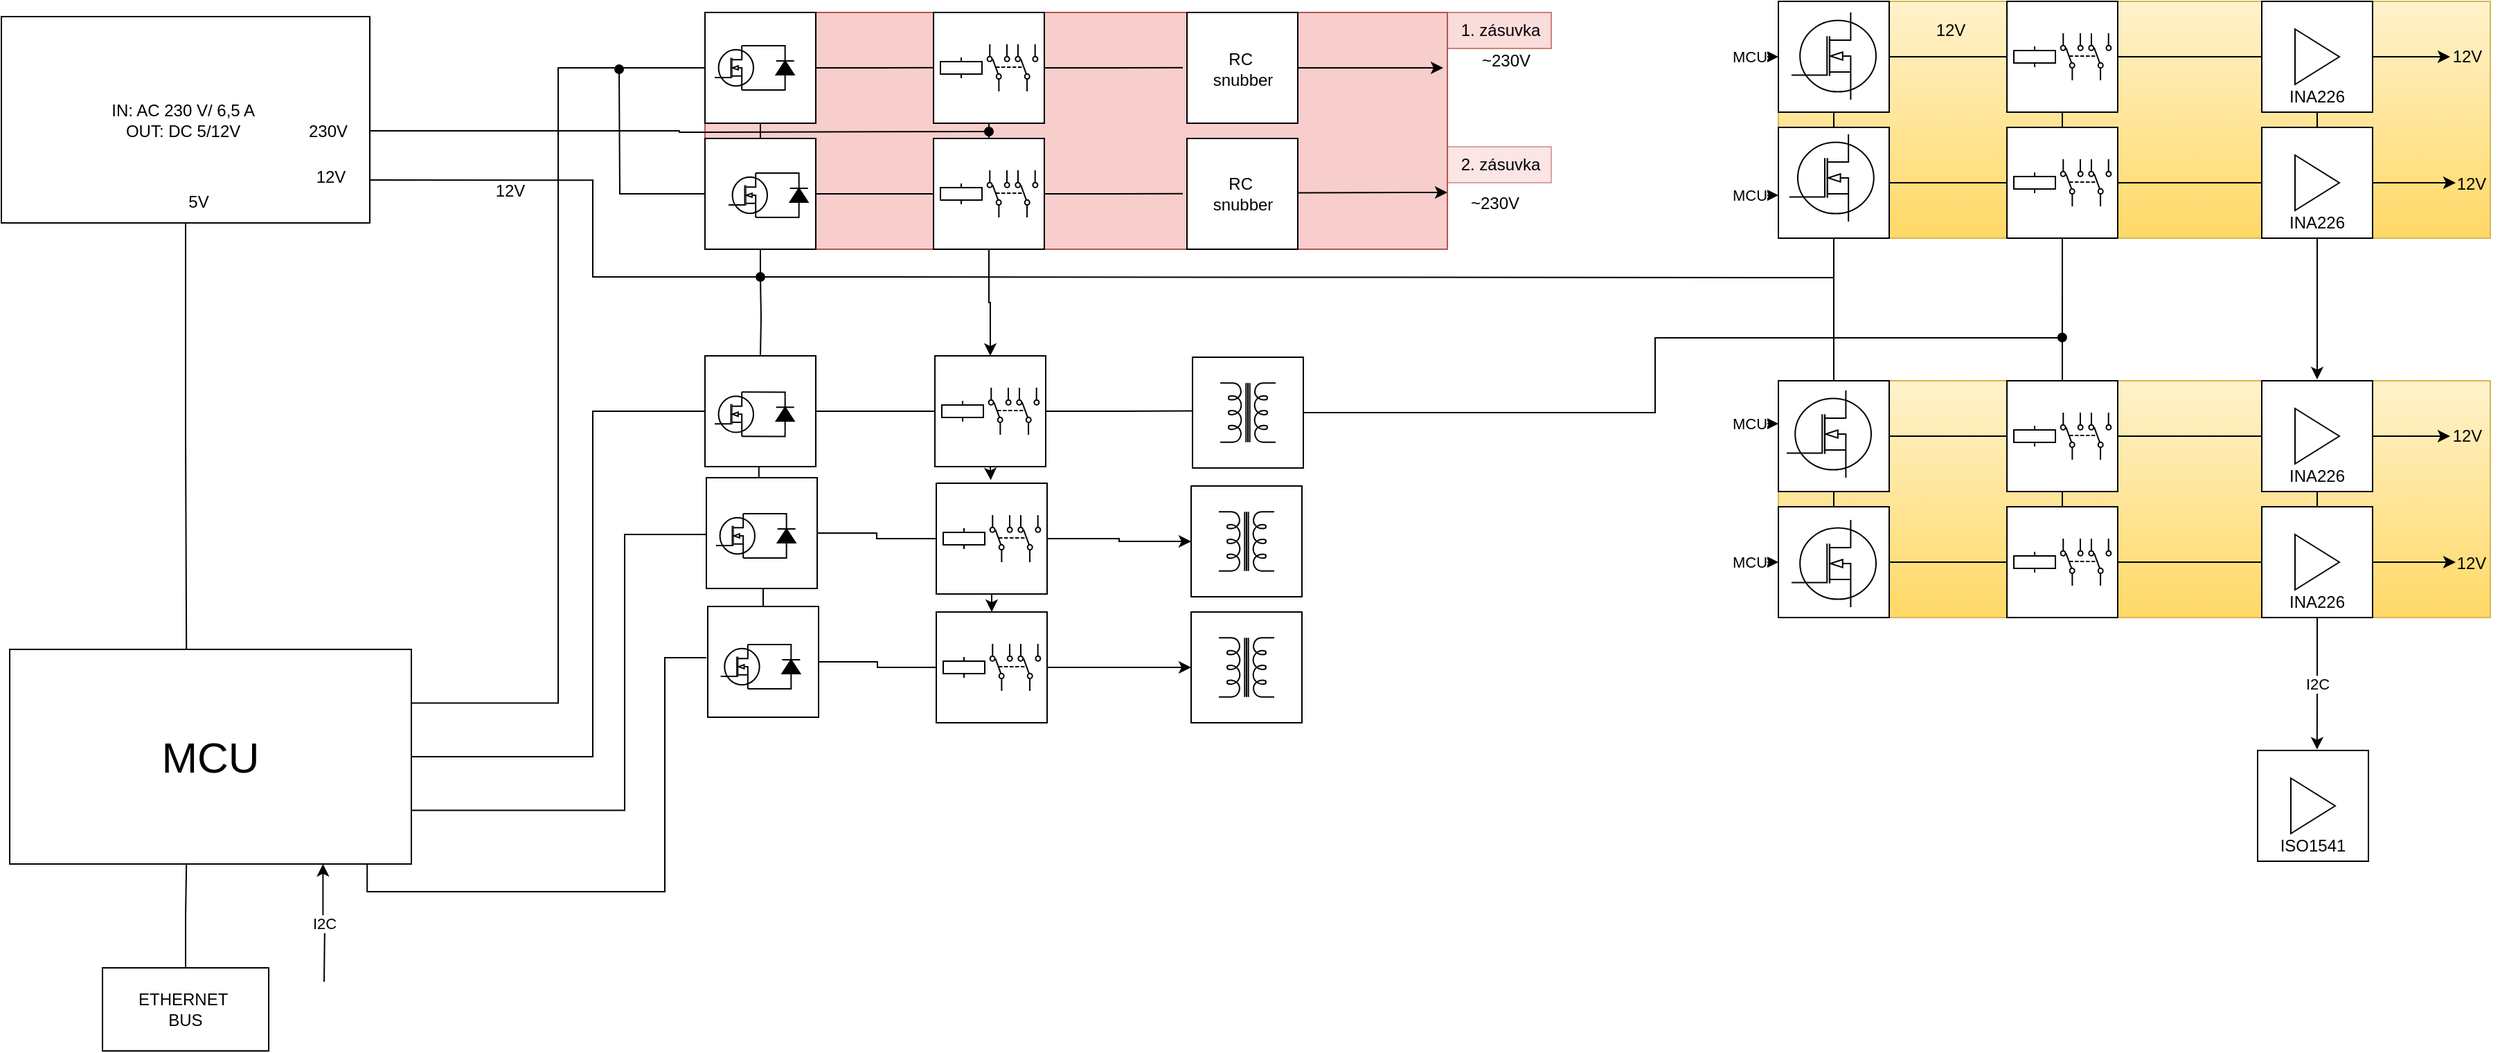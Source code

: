 <mxfile version="26.0.4">
  <diagram name="Page-1" id="7e0a89b8-554c-2b80-1dc8-d5c74ca68de4">
    <mxGraphModel dx="1956" dy="1040" grid="0" gridSize="5" guides="1" tooltips="1" connect="1" arrows="0" fold="1" page="1" pageScale="1" pageWidth="1169" pageHeight="827" background="none" math="0" shadow="0">
      <root>
        <mxCell id="0" />
        <mxCell id="1" parent="0" />
        <mxCell id="zCNBRzlEJY0I-tMyIhnu-88" value="~230V" style="text;html=1;align=center;verticalAlign=middle;resizable=0;points=[];autosize=1;strokeColor=none;fillColor=none;" parent="1" vertex="1">
          <mxGeometry x="609" y="130" width="55" height="30" as="geometry" />
        </mxCell>
        <mxCell id="zCNBRzlEJY0I-tMyIhnu-90" value="~230V" style="text;html=1;align=center;verticalAlign=middle;resizable=0;points=[];autosize=1;strokeColor=none;fillColor=none;" parent="1" vertex="1">
          <mxGeometry x="1109" y="40" width="55" height="30" as="geometry" />
        </mxCell>
        <mxCell id="zCNBRzlEJY0I-tMyIhnu-91" value="~230V" style="text;html=1;align=center;verticalAlign=middle;resizable=0;points=[];autosize=1;strokeColor=none;fillColor=none;" parent="1" vertex="1">
          <mxGeometry x="1101.5" y="143" width="55" height="30" as="geometry" />
        </mxCell>
        <mxCell id="b3g8-nZqgv8whA5xBUex-9" value="ETHERNET&amp;nbsp;&lt;br&gt;BUS" style="rounded=0;whiteSpace=wrap;html=1;" parent="1" vertex="1">
          <mxGeometry x="124" y="710" width="120" height="60" as="geometry" />
        </mxCell>
        <mxCell id="EAk1uLRLOfNb_ForU7wT-3" value="1. zásuvka" style="text;html=1;align=center;verticalAlign=middle;resizable=0;points=[];autosize=1;strokeColor=#b85450;fillColor=#f8cecc;opacity=70;" parent="1" vertex="1">
          <mxGeometry x="1095" y="20" width="75" height="26" as="geometry" />
        </mxCell>
        <mxCell id="EAk1uLRLOfNb_ForU7wT-15" value="2. zásuvka" style="text;html=1;align=center;verticalAlign=middle;resizable=0;points=[];autosize=1;strokeColor=#b85450;fillColor=#f8cecc;opacity=50;" parent="1" vertex="1">
          <mxGeometry x="1095" y="117" width="75" height="26" as="geometry" />
        </mxCell>
        <mxCell id="eYA7auOUDv6fICd8K555-133" style="edgeStyle=orthogonalEdgeStyle;rounded=0;orthogonalLoop=1;jettySize=auto;html=1;exitX=1;exitY=0.5;exitDx=0;exitDy=0;exitPerimeter=0;entryX=0;entryY=0.5;entryDx=0;entryDy=0;endArrow=none;endFill=0;" edge="1" parent="1" source="PkqFtLTbCZEIP-2vwFzs-351" target="eYA7auOUDv6fICd8K555-104">
          <mxGeometry relative="1" as="geometry">
            <Array as="points">
              <mxPoint x="478" y="558" />
              <mxPoint x="478" y="308" />
            </Array>
          </mxGeometry>
        </mxCell>
        <mxCell id="eYA7auOUDv6fICd8K555-134" style="edgeStyle=orthogonalEdgeStyle;rounded=0;orthogonalLoop=1;jettySize=auto;html=1;exitX=1;exitY=0.75;exitDx=0;exitDy=0;exitPerimeter=0;entryX=0;entryY=0.5;entryDx=0;entryDy=0;endArrow=none;endFill=0;" edge="1" parent="1" source="PkqFtLTbCZEIP-2vwFzs-351">
          <mxGeometry relative="1" as="geometry">
            <mxPoint x="560" y="397" as="targetPoint" />
            <Array as="points">
              <mxPoint x="501" y="596" />
              <mxPoint x="501" y="397" />
            </Array>
          </mxGeometry>
        </mxCell>
        <mxCell id="eYA7auOUDv6fICd8K555-135" style="edgeStyle=orthogonalEdgeStyle;rounded=0;orthogonalLoop=1;jettySize=auto;html=1;exitX=0.89;exitY=1;exitDx=0;exitDy=0;exitPerimeter=0;entryX=0;entryY=0.5;entryDx=0;entryDy=0;endArrow=none;endFill=0;" edge="1" parent="1" source="PkqFtLTbCZEIP-2vwFzs-351">
          <mxGeometry relative="1" as="geometry">
            <mxPoint x="560" y="486" as="targetPoint" />
            <Array as="points">
              <mxPoint x="315" y="655" />
              <mxPoint x="530" y="655" />
              <mxPoint x="530" y="486" />
            </Array>
          </mxGeometry>
        </mxCell>
        <mxCell id="eYA7auOUDv6fICd8K555-215" value="I2C" style="edgeStyle=orthogonalEdgeStyle;rounded=0;orthogonalLoop=1;jettySize=auto;html=1;exitX=0.78;exitY=1;exitDx=0;exitDy=0;exitPerimeter=0;endArrow=none;endFill=0;startArrow=classic;startFill=1;" edge="1" parent="1" source="PkqFtLTbCZEIP-2vwFzs-351">
          <mxGeometry relative="1" as="geometry">
            <mxPoint x="284" y="720" as="targetPoint" />
          </mxGeometry>
        </mxCell>
        <mxCell id="PkqFtLTbCZEIP-2vwFzs-351" value="&lt;font style=&quot;font-size: 31px;&quot;&gt;MCU&lt;/font&gt;" style="rounded=0;whiteSpace=wrap;html=1;points=[[0,0,0,0,0],[0,0.25,0,0,0],[0,0.5,0,0,0],[0,0.75,0,0,0],[0,1,0,0,0],[0.11,0,0,0,0],[0.11,1,0,0,0],[0.22,0,0,0,0],[0.22,1,0,0,0],[0.33,0,0,0,0],[0.33,1,0,0,0],[0.44,0,0,0,0],[0.44,1,0,0,0],[0.56,0,0,0,0],[0.56,1,0,0,0],[0.67,0,0,0,0],[0.67,1,0,0,0],[0.78,0,0,0,0],[0.78,1,0,0,0],[0.89,0,0,0,0],[0.89,1,0,0,0],[1,0,0,0,0],[1,0.25,0,0,0],[1,0.5,0,0,0],[1,0.75,0,0,0],[1,1,0,0,0]];" parent="1" vertex="1">
          <mxGeometry x="57" y="480" width="290" height="155" as="geometry" />
        </mxCell>
        <mxCell id="PkqFtLTbCZEIP-2vwFzs-352" style="edgeStyle=orthogonalEdgeStyle;rounded=0;orthogonalLoop=1;jettySize=auto;html=1;exitX=0.5;exitY=0;exitDx=0;exitDy=0;entryX=0.44;entryY=1;entryDx=0;entryDy=0;entryPerimeter=0;endArrow=none;endFill=0;" parent="1" source="b3g8-nZqgv8whA5xBUex-9" target="PkqFtLTbCZEIP-2vwFzs-351" edge="1">
          <mxGeometry relative="1" as="geometry" />
        </mxCell>
        <mxCell id="PkqFtLTbCZEIP-2vwFzs-516" style="edgeStyle=orthogonalEdgeStyle;rounded=0;orthogonalLoop=1;jettySize=auto;html=1;exitX=1;exitY=0.5;exitDx=0;exitDy=0;entryX=0;entryY=0.5;entryDx=0;entryDy=0;endArrow=none;endFill=0;" parent="1" edge="1">
          <mxGeometry relative="1" as="geometry" />
        </mxCell>
        <mxCell id="PkqFtLTbCZEIP-2vwFzs-540" value="12&lt;span style=&quot;background-color: initial;&quot;&gt;V&lt;/span&gt;" style="text;html=1;align=center;verticalAlign=middle;resizable=0;points=[];autosize=1;strokeColor=none;fillColor=none;" parent="1" vertex="1">
          <mxGeometry x="398" y="136" width="39" height="26" as="geometry" />
        </mxCell>
        <mxCell id="PkqFtLTbCZEIP-2vwFzs-712" value="" style="group;fillColor=#f8cecc;strokeColor=#b85450;" parent="1" vertex="1" connectable="0">
          <mxGeometry x="559" y="20" width="536" height="171" as="geometry" />
        </mxCell>
        <mxCell id="PkqFtLTbCZEIP-2vwFzs-90" style="edgeStyle=orthogonalEdgeStyle;rounded=0;orthogonalLoop=1;jettySize=auto;html=1;entryX=0.5;entryY=1;entryDx=0;entryDy=0;endArrow=none;endFill=0;" parent="PkqFtLTbCZEIP-2vwFzs-712" source="zCNBRzlEJY0I-tMyIhnu-67" target="zCNBRzlEJY0I-tMyIhnu-2" edge="1">
          <mxGeometry relative="1" as="geometry" />
        </mxCell>
        <mxCell id="PkqFtLTbCZEIP-2vwFzs-708" value="" style="group" parent="PkqFtLTbCZEIP-2vwFzs-712" vertex="1" connectable="0">
          <mxGeometry width="533" height="87" as="geometry" />
        </mxCell>
        <mxCell id="zCNBRzlEJY0I-tMyIhnu-10" value="" style="group" parent="PkqFtLTbCZEIP-2vwFzs-708" vertex="1" connectable="0">
          <mxGeometry x="165" width="80" height="80" as="geometry" />
        </mxCell>
        <mxCell id="zCNBRzlEJY0I-tMyIhnu-58" style="edgeStyle=orthogonalEdgeStyle;rounded=0;orthogonalLoop=1;jettySize=auto;html=1;exitX=1;exitY=0.5;exitDx=0;exitDy=0;endArrow=none;endFill=0;" parent="zCNBRzlEJY0I-tMyIhnu-10" source="zCNBRzlEJY0I-tMyIhnu-2" edge="1">
          <mxGeometry relative="1" as="geometry">
            <mxPoint x="180" y="39.857" as="targetPoint" />
          </mxGeometry>
        </mxCell>
        <mxCell id="zCNBRzlEJY0I-tMyIhnu-2" value="" style="whiteSpace=wrap;html=1;aspect=fixed;" parent="zCNBRzlEJY0I-tMyIhnu-10" vertex="1">
          <mxGeometry width="80" height="80" as="geometry" />
        </mxCell>
        <mxCell id="zCNBRzlEJY0I-tMyIhnu-7" value="" style="pointerEvents=1;verticalLabelPosition=bottom;shadow=0;dashed=0;align=center;html=1;verticalAlign=top;shape=mxgraph.electrical.electro-mechanical.dpdt3;elSwitchState=1;rotation=-90;" parent="zCNBRzlEJY0I-tMyIhnu-10" vertex="1">
          <mxGeometry x="40" y="21.83" width="34" height="36.34" as="geometry" />
        </mxCell>
        <mxCell id="zCNBRzlEJY0I-tMyIhnu-64" value="" style="pointerEvents=1;verticalLabelPosition=bottom;shadow=0;dashed=0;align=center;html=1;verticalAlign=top;shape=mxgraph.electrical.electro-mechanical.relay_coil;" parent="zCNBRzlEJY0I-tMyIhnu-10" vertex="1">
          <mxGeometry x="5" y="32.5" width="30" height="15" as="geometry" />
        </mxCell>
        <mxCell id="zCNBRzlEJY0I-tMyIhnu-31" value="" style="group" parent="PkqFtLTbCZEIP-2vwFzs-708" vertex="1" connectable="0">
          <mxGeometry width="115.67" height="87" as="geometry" />
        </mxCell>
        <mxCell id="zCNBRzlEJY0I-tMyIhnu-57" style="edgeStyle=orthogonalEdgeStyle;rounded=0;orthogonalLoop=1;jettySize=auto;html=1;exitX=1;exitY=0.5;exitDx=0;exitDy=0;endArrow=none;endFill=0;" parent="zCNBRzlEJY0I-tMyIhnu-31" source="zCNBRzlEJY0I-tMyIhnu-29" edge="1">
          <mxGeometry relative="1" as="geometry">
            <mxPoint x="165" y="39.857" as="targetPoint" />
          </mxGeometry>
        </mxCell>
        <mxCell id="zCNBRzlEJY0I-tMyIhnu-29" value="" style="whiteSpace=wrap;html=1;aspect=fixed;container=1;" parent="zCNBRzlEJY0I-tMyIhnu-31" vertex="1">
          <mxGeometry width="80" height="80" as="geometry" />
        </mxCell>
        <mxCell id="eYA7auOUDv6fICd8K555-98" value="" style="group" vertex="1" connectable="0" parent="zCNBRzlEJY0I-tMyIhnu-31">
          <mxGeometry x="7" y="24" width="57.34" height="32" as="geometry" />
        </mxCell>
        <mxCell id="eYA7auOUDv6fICd8K555-84" value="" style="verticalLabelPosition=bottom;shadow=0;dashed=0;align=center;html=1;verticalAlign=top;shape=mxgraph.electrical.mosfets1.n-channel_mosfet_1;" vertex="1" parent="eYA7auOUDv6fICd8K555-98">
          <mxGeometry width="28" height="32" as="geometry" />
        </mxCell>
        <mxCell id="eYA7auOUDv6fICd8K555-90" value="" style="pointerEvents=1;fillColor=strokeColor;verticalLabelPosition=bottom;shadow=0;dashed=0;align=center;html=1;verticalAlign=top;shape=mxgraph.electrical.diodes.diode;rotation=-90;" vertex="1" parent="eYA7auOUDv6fICd8K555-98">
          <mxGeometry x="38.34" y="9.5" width="25" height="13" as="geometry" />
        </mxCell>
        <mxCell id="eYA7auOUDv6fICd8K555-91" style="edgeStyle=orthogonalEdgeStyle;rounded=0;orthogonalLoop=1;jettySize=auto;html=1;exitX=0.7;exitY=0;exitDx=0;exitDy=0;exitPerimeter=0;entryX=1;entryY=0.5;entryDx=0;entryDy=0;entryPerimeter=0;endArrow=none;endFill=0;" edge="1" parent="eYA7auOUDv6fICd8K555-98" source="eYA7auOUDv6fICd8K555-84" target="eYA7auOUDv6fICd8K555-90">
          <mxGeometry relative="1" as="geometry" />
        </mxCell>
        <mxCell id="eYA7auOUDv6fICd8K555-92" style="edgeStyle=orthogonalEdgeStyle;rounded=0;orthogonalLoop=1;jettySize=auto;html=1;exitX=0.7;exitY=1;exitDx=0;exitDy=0;exitPerimeter=0;entryX=0;entryY=0.5;entryDx=0;entryDy=0;entryPerimeter=0;endArrow=none;endFill=0;" edge="1" parent="eYA7auOUDv6fICd8K555-98" source="eYA7auOUDv6fICd8K555-84" target="eYA7auOUDv6fICd8K555-90">
          <mxGeometry relative="1" as="geometry" />
        </mxCell>
        <mxCell id="EAk1uLRLOfNb_ForU7wT-10" value="" style="rounded=0;orthogonalLoop=1;jettySize=auto;html=1;" parent="PkqFtLTbCZEIP-2vwFzs-708" source="EAk1uLRLOfNb_ForU7wT-4" edge="1">
          <mxGeometry relative="1" as="geometry">
            <mxPoint x="533" y="40" as="targetPoint" />
          </mxGeometry>
        </mxCell>
        <mxCell id="EAk1uLRLOfNb_ForU7wT-4" value="" style="whiteSpace=wrap;html=1;aspect=fixed;" parent="PkqFtLTbCZEIP-2vwFzs-708" vertex="1">
          <mxGeometry x="348" width="80" height="80" as="geometry" />
        </mxCell>
        <mxCell id="EAk1uLRLOfNb_ForU7wT-5" value="RC&amp;nbsp;&lt;br&gt;snubber" style="text;html=1;align=center;verticalAlign=middle;resizable=0;points=[];autosize=1;strokeColor=none;fillColor=none;" parent="PkqFtLTbCZEIP-2vwFzs-708" vertex="1">
          <mxGeometry x="357.5" y="20" width="61" height="41" as="geometry" />
        </mxCell>
        <mxCell id="PkqFtLTbCZEIP-2vwFzs-711" value="" style="group" parent="PkqFtLTbCZEIP-2vwFzs-712" vertex="1" connectable="0">
          <mxGeometry y="91" width="536" height="80" as="geometry" />
        </mxCell>
        <mxCell id="zCNBRzlEJY0I-tMyIhnu-56" style="edgeStyle=orthogonalEdgeStyle;rounded=0;orthogonalLoop=1;jettySize=auto;html=1;exitX=1;exitY=0.5;exitDx=0;exitDy=0;endArrow=none;endFill=0;" parent="PkqFtLTbCZEIP-2vwFzs-711" source="zCNBRzlEJY0I-tMyIhnu-33" edge="1">
          <mxGeometry relative="1" as="geometry">
            <mxPoint x="165" y="40" as="targetPoint" />
          </mxGeometry>
        </mxCell>
        <mxCell id="EAk1uLRLOfNb_ForU7wT-12" value="" style="whiteSpace=wrap;html=1;aspect=fixed;container=0;" parent="PkqFtLTbCZEIP-2vwFzs-711" vertex="1">
          <mxGeometry x="348" width="80" height="80" as="geometry" />
        </mxCell>
        <mxCell id="EAk1uLRLOfNb_ForU7wT-13" value="RC&amp;nbsp;&lt;br&gt;snubber" style="text;html=1;align=center;verticalAlign=middle;resizable=0;points=[];autosize=1;strokeColor=none;fillColor=none;container=0;" parent="PkqFtLTbCZEIP-2vwFzs-711" vertex="1">
          <mxGeometry x="357.5" y="19.5" width="61" height="41" as="geometry" />
        </mxCell>
        <mxCell id="EAk1uLRLOfNb_ForU7wT-14" value="" style="edgeStyle=orthogonalEdgeStyle;rounded=0;orthogonalLoop=1;jettySize=auto;html=1;exitX=1.007;exitY=0.49;exitDx=0;exitDy=0;exitPerimeter=0;" parent="PkqFtLTbCZEIP-2vwFzs-711" source="EAk1uLRLOfNb_ForU7wT-12" edge="1">
          <mxGeometry relative="1" as="geometry">
            <mxPoint x="432" y="39" as="sourcePoint" />
            <mxPoint x="536" y="39.0" as="targetPoint" />
            <Array as="points">
              <mxPoint x="432" y="39" />
            </Array>
          </mxGeometry>
        </mxCell>
        <mxCell id="eYA7auOUDv6fICd8K555-87" style="edgeStyle=orthogonalEdgeStyle;rounded=0;orthogonalLoop=1;jettySize=auto;html=1;exitX=0;exitY=0.5;exitDx=0;exitDy=0;endArrow=oval;endFill=1;" edge="1" parent="PkqFtLTbCZEIP-2vwFzs-711" source="zCNBRzlEJY0I-tMyIhnu-33">
          <mxGeometry relative="1" as="geometry">
            <mxPoint x="-62" y="-50" as="targetPoint" />
          </mxGeometry>
        </mxCell>
        <mxCell id="zCNBRzlEJY0I-tMyIhnu-33" value="" style="whiteSpace=wrap;html=1;aspect=fixed;container=0;" parent="PkqFtLTbCZEIP-2vwFzs-711" vertex="1">
          <mxGeometry width="80" height="80" as="geometry" />
        </mxCell>
        <mxCell id="zCNBRzlEJY0I-tMyIhnu-66" style="edgeStyle=orthogonalEdgeStyle;rounded=0;orthogonalLoop=1;jettySize=auto;html=1;exitX=1;exitY=0.5;exitDx=0;exitDy=0;endArrow=none;endFill=0;" parent="PkqFtLTbCZEIP-2vwFzs-711" source="zCNBRzlEJY0I-tMyIhnu-67" edge="1">
          <mxGeometry relative="1" as="geometry">
            <mxPoint x="345" y="39.857" as="targetPoint" />
          </mxGeometry>
        </mxCell>
        <mxCell id="zCNBRzlEJY0I-tMyIhnu-67" value="" style="whiteSpace=wrap;html=1;aspect=fixed;container=0;" parent="PkqFtLTbCZEIP-2vwFzs-711" vertex="1">
          <mxGeometry x="165" width="80" height="80" as="geometry" />
        </mxCell>
        <mxCell id="zCNBRzlEJY0I-tMyIhnu-68" value="" style="pointerEvents=1;verticalLabelPosition=bottom;shadow=0;dashed=0;align=center;html=1;verticalAlign=top;shape=mxgraph.electrical.electro-mechanical.dpdt3;elSwitchState=1;rotation=-90;container=0;" parent="PkqFtLTbCZEIP-2vwFzs-711" vertex="1">
          <mxGeometry x="205" y="21.83" width="34" height="36.34" as="geometry" />
        </mxCell>
        <mxCell id="zCNBRzlEJY0I-tMyIhnu-69" value="" style="pointerEvents=1;verticalLabelPosition=bottom;shadow=0;dashed=0;align=center;html=1;verticalAlign=top;shape=mxgraph.electrical.electro-mechanical.relay_coil;container=0;" parent="PkqFtLTbCZEIP-2vwFzs-711" vertex="1">
          <mxGeometry x="170" y="32.5" width="30" height="15" as="geometry" />
        </mxCell>
        <mxCell id="mD_urczAhtKW738J0m4f-2" style="edgeStyle=orthogonalEdgeStyle;rounded=0;orthogonalLoop=1;jettySize=auto;html=1;exitX=0.5;exitY=1;exitDx=0;exitDy=0;entryX=0.5;entryY=0;entryDx=0;entryDy=0;endArrow=none;endFill=0;" parent="PkqFtLTbCZEIP-2vwFzs-712" source="zCNBRzlEJY0I-tMyIhnu-29" target="zCNBRzlEJY0I-tMyIhnu-33" edge="1">
          <mxGeometry relative="1" as="geometry" />
        </mxCell>
        <mxCell id="mD_urczAhtKW738J0m4f-11" style="edgeStyle=orthogonalEdgeStyle;rounded=0;orthogonalLoop=1;jettySize=auto;html=1;exitX=1;exitY=0.25;exitDx=0;exitDy=0;startSize=6;entryX=0;entryY=0.5;entryDx=0;entryDy=0;endArrow=none;endFill=0;exitPerimeter=0;" parent="1" source="PkqFtLTbCZEIP-2vwFzs-351" edge="1" target="zCNBRzlEJY0I-tMyIhnu-29">
          <mxGeometry relative="1" as="geometry">
            <mxPoint x="524" y="60" as="targetPoint" />
          </mxGeometry>
        </mxCell>
        <mxCell id="mD_urczAhtKW738J0m4f-50" style="edgeStyle=orthogonalEdgeStyle;rounded=0;orthogonalLoop=1;jettySize=auto;html=1;exitX=1;exitY=0.75;exitDx=0;exitDy=0;endArrow=none;endFill=0;entryX=0.5;entryY=1;entryDx=0;entryDy=0;" parent="1" edge="1" target="zCNBRzlEJY0I-tMyIhnu-33">
          <mxGeometry relative="1" as="geometry">
            <mxPoint x="479" y="240" as="targetPoint" />
            <mxPoint x="317" y="141.05" as="sourcePoint" />
            <Array as="points">
              <mxPoint x="478" y="141" />
              <mxPoint x="478" y="211" />
              <mxPoint x="599" y="211" />
            </Array>
          </mxGeometry>
        </mxCell>
        <mxCell id="mD_urczAhtKW738J0m4f-4" value="IN: AC 230 V/ 6,5 A&amp;nbsp;&lt;br&gt;OUT: DC 5/12V&amp;nbsp;" style="rounded=0;whiteSpace=wrap;html=1;" parent="1" vertex="1">
          <mxGeometry x="51" y="23" width="266" height="149" as="geometry" />
        </mxCell>
        <mxCell id="mD_urczAhtKW738J0m4f-6" value="12V" style="text;html=1;align=center;verticalAlign=middle;whiteSpace=wrap;rounded=0;" parent="1" vertex="1">
          <mxGeometry x="259" y="124" width="60" height="30" as="geometry" />
        </mxCell>
        <mxCell id="eYA7auOUDv6fICd8K555-80" style="edgeStyle=orthogonalEdgeStyle;rounded=0;orthogonalLoop=1;jettySize=auto;html=1;exitX=1;exitY=0.5;exitDx=0;exitDy=0;endArrow=oval;endFill=1;" edge="1" parent="1" source="mD_urczAhtKW738J0m4f-12">
          <mxGeometry relative="1" as="geometry">
            <mxPoint x="764" y="106" as="targetPoint" />
          </mxGeometry>
        </mxCell>
        <mxCell id="mD_urczAhtKW738J0m4f-12" value="230V" style="text;html=1;align=center;verticalAlign=middle;whiteSpace=wrap;rounded=0;" parent="1" vertex="1">
          <mxGeometry x="257" y="90.5" width="60" height="30" as="geometry" />
        </mxCell>
        <mxCell id="b3g8-nZqgv8whA5xBUex-12" value="5V" style="text;html=1;align=center;verticalAlign=middle;resizable=0;points=[];autosize=1;strokeColor=none;fillColor=none;" parent="1" vertex="1">
          <mxGeometry x="175" y="142" width="35" height="30" as="geometry" />
        </mxCell>
        <mxCell id="mD_urczAhtKW738J0m4f-15" style="edgeStyle=orthogonalEdgeStyle;rounded=0;orthogonalLoop=1;jettySize=auto;html=1;exitX=0.5;exitY=1;exitDx=0;exitDy=0;entryX=0.44;entryY=0;entryDx=0;entryDy=0;entryPerimeter=0;endArrow=none;endFill=0;" parent="1" source="mD_urczAhtKW738J0m4f-4" target="PkqFtLTbCZEIP-2vwFzs-351" edge="1">
          <mxGeometry relative="1" as="geometry" />
        </mxCell>
        <mxCell id="mD_urczAhtKW738J0m4f-57" value="" style="group" parent="1" vertex="1" connectable="0">
          <mxGeometry x="1334" y="12" width="520" height="171" as="geometry" />
        </mxCell>
        <mxCell id="mD_urczAhtKW738J0m4f-56" value="" style="group;fillColor=#fff2cc;gradientColor=#ffd966;strokeColor=#d6b656;container=0;" parent="mD_urczAhtKW738J0m4f-57" vertex="1" connectable="0">
          <mxGeometry width="514" height="171" as="geometry" />
        </mxCell>
        <mxCell id="PkqFtLTbCZEIP-2vwFzs-462" value="" style="group" parent="mD_urczAhtKW738J0m4f-57" vertex="1" connectable="0">
          <mxGeometry width="100" height="80" as="geometry" />
        </mxCell>
        <mxCell id="eYA7auOUDv6fICd8K555-209" value="MCU" style="edgeStyle=orthogonalEdgeStyle;rounded=0;orthogonalLoop=1;jettySize=auto;html=1;exitX=0;exitY=0.5;exitDx=0;exitDy=0;endArrow=none;endFill=0;startArrow=classic;startFill=1;" edge="1" parent="PkqFtLTbCZEIP-2vwFzs-462" source="PkqFtLTbCZEIP-2vwFzs-463">
          <mxGeometry relative="1" as="geometry">
            <mxPoint x="-23.091" y="40.273" as="targetPoint" />
            <Array as="points">
              <mxPoint x="-33" y="40" />
            </Array>
          </mxGeometry>
        </mxCell>
        <mxCell id="PkqFtLTbCZEIP-2vwFzs-463" value="" style="whiteSpace=wrap;html=1;aspect=fixed;" parent="PkqFtLTbCZEIP-2vwFzs-462" vertex="1">
          <mxGeometry width="80" height="80" as="geometry" />
        </mxCell>
        <mxCell id="eYA7auOUDv6fICd8K555-203" value="" style="verticalLabelPosition=bottom;shadow=0;dashed=0;align=center;html=1;verticalAlign=top;shape=mxgraph.electrical.mosfets1.n-channel_mosfet_1;" vertex="1" parent="PkqFtLTbCZEIP-2vwFzs-462">
          <mxGeometry x="9.5" y="8" width="61" height="63" as="geometry" />
        </mxCell>
        <mxCell id="PkqFtLTbCZEIP-2vwFzs-466" value="" style="group" parent="mD_urczAhtKW738J0m4f-57" vertex="1" connectable="0">
          <mxGeometry x="165" y="91" width="80" height="80" as="geometry" />
        </mxCell>
        <mxCell id="mD_urczAhtKW738J0m4f-91" style="edgeStyle=orthogonalEdgeStyle;rounded=0;orthogonalLoop=1;jettySize=auto;html=1;exitX=0.5;exitY=1;exitDx=0;exitDy=0;endArrow=oval;endFill=1;" parent="PkqFtLTbCZEIP-2vwFzs-466" source="PkqFtLTbCZEIP-2vwFzs-467" edge="1">
          <mxGeometry relative="1" as="geometry">
            <mxPoint x="39.935" y="151.779" as="targetPoint" />
          </mxGeometry>
        </mxCell>
        <mxCell id="PkqFtLTbCZEIP-2vwFzs-467" value="" style="whiteSpace=wrap;html=1;aspect=fixed;" parent="PkqFtLTbCZEIP-2vwFzs-466" vertex="1">
          <mxGeometry width="80" height="80" as="geometry" />
        </mxCell>
        <mxCell id="PkqFtLTbCZEIP-2vwFzs-468" value="" style="pointerEvents=1;verticalLabelPosition=bottom;shadow=0;dashed=0;align=center;html=1;verticalAlign=top;shape=mxgraph.electrical.electro-mechanical.dpdt3;elSwitchState=1;rotation=-90;" parent="PkqFtLTbCZEIP-2vwFzs-466" vertex="1">
          <mxGeometry x="40" y="21.83" width="34" height="36.34" as="geometry" />
        </mxCell>
        <mxCell id="PkqFtLTbCZEIP-2vwFzs-469" value="" style="pointerEvents=1;verticalLabelPosition=bottom;shadow=0;dashed=0;align=center;html=1;verticalAlign=top;shape=mxgraph.electrical.electro-mechanical.relay_coil;" parent="PkqFtLTbCZEIP-2vwFzs-466" vertex="1">
          <mxGeometry x="5" y="32.5" width="30" height="15" as="geometry" />
        </mxCell>
        <mxCell id="PkqFtLTbCZEIP-2vwFzs-470" value="" style="group" parent="mD_urczAhtKW738J0m4f-57" vertex="1" connectable="0">
          <mxGeometry y="91" width="100" height="80" as="geometry" />
        </mxCell>
        <mxCell id="PkqFtLTbCZEIP-2vwFzs-471" value="" style="whiteSpace=wrap;html=1;aspect=fixed;" parent="PkqFtLTbCZEIP-2vwFzs-470" vertex="1">
          <mxGeometry width="80" height="80" as="geometry" />
        </mxCell>
        <mxCell id="eYA7auOUDv6fICd8K555-204" value="" style="verticalLabelPosition=bottom;shadow=0;dashed=0;align=center;html=1;verticalAlign=top;shape=mxgraph.electrical.mosfets1.n-channel_mosfet_1;" vertex="1" parent="PkqFtLTbCZEIP-2vwFzs-470">
          <mxGeometry x="7.88" y="5" width="61" height="63" as="geometry" />
        </mxCell>
        <mxCell id="PkqFtLTbCZEIP-2vwFzs-473" style="edgeStyle=orthogonalEdgeStyle;rounded=0;orthogonalLoop=1;jettySize=auto;html=1;exitX=1;exitY=0.5;exitDx=0;exitDy=0;endArrow=none;endFill=0;entryX=0;entryY=0.5;entryDx=0;entryDy=0;" parent="mD_urczAhtKW738J0m4f-57" source="PkqFtLTbCZEIP-2vwFzs-467" target="PkqFtLTbCZEIP-2vwFzs-499" edge="1">
          <mxGeometry relative="1" as="geometry">
            <mxPoint x="311" y="174.857" as="targetPoint" />
          </mxGeometry>
        </mxCell>
        <mxCell id="PkqFtLTbCZEIP-2vwFzs-475" style="edgeStyle=orthogonalEdgeStyle;rounded=0;orthogonalLoop=1;jettySize=auto;html=1;exitX=0.5;exitY=1;exitDx=0;exitDy=0;entryX=0.5;entryY=0;entryDx=0;entryDy=0;endArrow=none;endFill=0;" parent="mD_urczAhtKW738J0m4f-57" source="PkqFtLTbCZEIP-2vwFzs-510" target="PkqFtLTbCZEIP-2vwFzs-467" edge="1">
          <mxGeometry relative="1" as="geometry" />
        </mxCell>
        <mxCell id="PkqFtLTbCZEIP-2vwFzs-487" style="edgeStyle=orthogonalEdgeStyle;rounded=0;orthogonalLoop=1;jettySize=auto;html=1;exitX=0.5;exitY=1;exitDx=0;exitDy=0;entryX=0.5;entryY=0;entryDx=0;entryDy=0;endArrow=none;endFill=0;" parent="mD_urczAhtKW738J0m4f-57" source="PkqFtLTbCZEIP-2vwFzs-463" target="PkqFtLTbCZEIP-2vwFzs-471" edge="1">
          <mxGeometry relative="1" as="geometry">
            <mxPoint x="42" y="140.412" as="targetPoint" />
          </mxGeometry>
        </mxCell>
        <mxCell id="PkqFtLTbCZEIP-2vwFzs-490" style="edgeStyle=orthogonalEdgeStyle;rounded=0;orthogonalLoop=1;jettySize=auto;html=1;exitX=1;exitY=0.5;exitDx=0;exitDy=0;entryX=0;entryY=0.5;entryDx=0;entryDy=0;endArrow=none;endFill=0;" parent="mD_urczAhtKW738J0m4f-57" source="PkqFtLTbCZEIP-2vwFzs-463" target="PkqFtLTbCZEIP-2vwFzs-510" edge="1">
          <mxGeometry relative="1" as="geometry">
            <mxPoint x="128.412" y="87.882" as="targetPoint" />
          </mxGeometry>
        </mxCell>
        <mxCell id="PkqFtLTbCZEIP-2vwFzs-491" value="12V" style="text;html=1;align=center;verticalAlign=middle;resizable=0;points=[];autosize=1;strokeColor=none;fillColor=none;" parent="mD_urczAhtKW738J0m4f-57" vertex="1">
          <mxGeometry x="477" y="25" width="40" height="30" as="geometry" />
        </mxCell>
        <mxCell id="PkqFtLTbCZEIP-2vwFzs-492" value="12V" style="text;html=1;align=center;verticalAlign=middle;resizable=0;points=[];autosize=1;strokeColor=none;fillColor=none;" parent="mD_urczAhtKW738J0m4f-57" vertex="1">
          <mxGeometry x="480" y="117" width="40" height="30" as="geometry" />
        </mxCell>
        <mxCell id="PkqFtLTbCZEIP-2vwFzs-493" style="edgeStyle=orthogonalEdgeStyle;rounded=0;orthogonalLoop=1;jettySize=auto;html=1;entryX=0.5;entryY=0;entryDx=0;entryDy=0;endArrow=none;endFill=0;" parent="mD_urczAhtKW738J0m4f-57" source="PkqFtLTbCZEIP-2vwFzs-495" target="PkqFtLTbCZEIP-2vwFzs-499" edge="1">
          <mxGeometry relative="1" as="geometry" />
        </mxCell>
        <mxCell id="PkqFtLTbCZEIP-2vwFzs-494" value="" style="edgeStyle=orthogonalEdgeStyle;rounded=0;orthogonalLoop=1;jettySize=auto;html=1;exitX=1;exitY=0.5;exitDx=0;exitDy=0;" parent="mD_urczAhtKW738J0m4f-57" source="PkqFtLTbCZEIP-2vwFzs-495" edge="1">
          <mxGeometry relative="1" as="geometry">
            <Array as="points" />
            <mxPoint x="485" y="40" as="targetPoint" />
          </mxGeometry>
        </mxCell>
        <mxCell id="PkqFtLTbCZEIP-2vwFzs-495" value="&lt;br&gt;&lt;br&gt;&lt;br&gt;&lt;br&gt;INA226" style="whiteSpace=wrap;html=1;aspect=fixed;" parent="mD_urczAhtKW738J0m4f-57" vertex="1">
          <mxGeometry x="349" width="80" height="80" as="geometry" />
        </mxCell>
        <mxCell id="PkqFtLTbCZEIP-2vwFzs-496" value="" style="triangle;whiteSpace=wrap;html=1;" parent="mD_urczAhtKW738J0m4f-57" vertex="1">
          <mxGeometry x="373" y="20" width="32" height="40" as="geometry" />
        </mxCell>
        <mxCell id="PkqFtLTbCZEIP-2vwFzs-497" value="" style="edgeStyle=orthogonalEdgeStyle;rounded=0;orthogonalLoop=1;jettySize=auto;html=1;" parent="mD_urczAhtKW738J0m4f-57" source="PkqFtLTbCZEIP-2vwFzs-499" edge="1">
          <mxGeometry relative="1" as="geometry">
            <mxPoint x="489" y="131" as="targetPoint" />
            <Array as="points" />
          </mxGeometry>
        </mxCell>
        <mxCell id="eYA7auOUDv6fICd8K555-213" style="edgeStyle=orthogonalEdgeStyle;rounded=0;orthogonalLoop=1;jettySize=auto;html=1;exitX=0.5;exitY=1;exitDx=0;exitDy=0;" edge="1" parent="mD_urczAhtKW738J0m4f-57" source="PkqFtLTbCZEIP-2vwFzs-499">
          <mxGeometry relative="1" as="geometry">
            <mxPoint x="389" y="273" as="targetPoint" />
          </mxGeometry>
        </mxCell>
        <mxCell id="PkqFtLTbCZEIP-2vwFzs-499" value="&lt;br&gt;&lt;br&gt;&lt;br&gt;&lt;br&gt;INA226" style="whiteSpace=wrap;html=1;aspect=fixed;" parent="mD_urczAhtKW738J0m4f-57" vertex="1">
          <mxGeometry x="349" y="91" width="80" height="80" as="geometry" />
        </mxCell>
        <mxCell id="PkqFtLTbCZEIP-2vwFzs-500" value="" style="triangle;whiteSpace=wrap;html=1;" parent="mD_urczAhtKW738J0m4f-57" vertex="1">
          <mxGeometry x="373" y="111" width="32" height="40" as="geometry" />
        </mxCell>
        <mxCell id="PkqFtLTbCZEIP-2vwFzs-509" value="" style="group" parent="mD_urczAhtKW738J0m4f-57" vertex="1" connectable="0">
          <mxGeometry x="165" width="80" height="80" as="geometry" />
        </mxCell>
        <mxCell id="PkqFtLTbCZEIP-2vwFzs-510" value="" style="whiteSpace=wrap;html=1;aspect=fixed;" parent="PkqFtLTbCZEIP-2vwFzs-509" vertex="1">
          <mxGeometry width="80" height="80" as="geometry" />
        </mxCell>
        <mxCell id="PkqFtLTbCZEIP-2vwFzs-511" value="" style="pointerEvents=1;verticalLabelPosition=bottom;shadow=0;dashed=0;align=center;html=1;verticalAlign=top;shape=mxgraph.electrical.electro-mechanical.dpdt3;elSwitchState=1;rotation=-90;" parent="PkqFtLTbCZEIP-2vwFzs-509" vertex="1">
          <mxGeometry x="40" y="21.83" width="34" height="36.34" as="geometry" />
        </mxCell>
        <mxCell id="PkqFtLTbCZEIP-2vwFzs-512" value="" style="pointerEvents=1;verticalLabelPosition=bottom;shadow=0;dashed=0;align=center;html=1;verticalAlign=top;shape=mxgraph.electrical.electro-mechanical.relay_coil;" parent="PkqFtLTbCZEIP-2vwFzs-509" vertex="1">
          <mxGeometry x="5" y="32.5" width="30" height="15" as="geometry" />
        </mxCell>
        <mxCell id="PkqFtLTbCZEIP-2vwFzs-513" style="edgeStyle=orthogonalEdgeStyle;rounded=0;orthogonalLoop=1;jettySize=auto;html=1;exitX=1;exitY=0.5;exitDx=0;exitDy=0;entryX=0;entryY=0.5;entryDx=0;entryDy=0;endArrow=none;endFill=0;" parent="mD_urczAhtKW738J0m4f-57" source="PkqFtLTbCZEIP-2vwFzs-510" target="PkqFtLTbCZEIP-2vwFzs-495" edge="1">
          <mxGeometry relative="1" as="geometry" />
        </mxCell>
        <mxCell id="PkqFtLTbCZEIP-2vwFzs-514" style="edgeStyle=orthogonalEdgeStyle;rounded=0;orthogonalLoop=1;jettySize=auto;html=1;exitX=1;exitY=0.5;exitDx=0;exitDy=0;entryX=0;entryY=0.5;entryDx=0;entryDy=0;endArrow=none;endFill=0;" parent="mD_urczAhtKW738J0m4f-57" source="PkqFtLTbCZEIP-2vwFzs-471" target="PkqFtLTbCZEIP-2vwFzs-467" edge="1">
          <mxGeometry relative="1" as="geometry" />
        </mxCell>
        <mxCell id="mD_urczAhtKW738J0m4f-92" value="12&lt;span style=&quot;background-color: initial;&quot;&gt;V&lt;/span&gt;" style="text;html=1;align=center;verticalAlign=middle;resizable=0;points=[];autosize=1;strokeColor=none;fillColor=none;" parent="mD_urczAhtKW738J0m4f-57" vertex="1">
          <mxGeometry x="104" y="8" width="39" height="26" as="geometry" />
        </mxCell>
        <mxCell id="mD_urczAhtKW738J0m4f-58" value="" style="group" parent="1" vertex="1" connectable="0">
          <mxGeometry x="1334" y="286" width="520" height="171" as="geometry" />
        </mxCell>
        <mxCell id="mD_urczAhtKW738J0m4f-59" value="" style="group;fillColor=#fff2cc;gradientColor=#ffd966;strokeColor=#d6b656;container=0;" parent="mD_urczAhtKW738J0m4f-58" vertex="1" connectable="0">
          <mxGeometry width="514" height="171" as="geometry" />
        </mxCell>
        <mxCell id="mD_urczAhtKW738J0m4f-60" value="" style="group" parent="mD_urczAhtKW738J0m4f-58" vertex="1" connectable="0">
          <mxGeometry width="100" height="80" as="geometry" />
        </mxCell>
        <mxCell id="mD_urczAhtKW738J0m4f-61" value="" style="whiteSpace=wrap;html=1;aspect=fixed;" parent="mD_urczAhtKW738J0m4f-60" vertex="1">
          <mxGeometry width="80" height="80" as="geometry" />
        </mxCell>
        <mxCell id="eYA7auOUDv6fICd8K555-205" value="" style="verticalLabelPosition=bottom;shadow=0;dashed=0;align=center;html=1;verticalAlign=top;shape=mxgraph.electrical.mosfets1.n-channel_mosfet_1;" vertex="1" parent="mD_urczAhtKW738J0m4f-60">
          <mxGeometry x="6" y="7" width="61" height="63" as="geometry" />
        </mxCell>
        <mxCell id="mD_urczAhtKW738J0m4f-63" value="" style="group" parent="mD_urczAhtKW738J0m4f-58" vertex="1" connectable="0">
          <mxGeometry x="165" y="91" width="80" height="80" as="geometry" />
        </mxCell>
        <mxCell id="mD_urczAhtKW738J0m4f-64" value="" style="whiteSpace=wrap;html=1;aspect=fixed;" parent="mD_urczAhtKW738J0m4f-63" vertex="1">
          <mxGeometry width="80" height="80" as="geometry" />
        </mxCell>
        <mxCell id="mD_urczAhtKW738J0m4f-65" value="" style="pointerEvents=1;verticalLabelPosition=bottom;shadow=0;dashed=0;align=center;html=1;verticalAlign=top;shape=mxgraph.electrical.electro-mechanical.dpdt3;elSwitchState=1;rotation=-90;" parent="mD_urczAhtKW738J0m4f-63" vertex="1">
          <mxGeometry x="40" y="21.83" width="34" height="36.34" as="geometry" />
        </mxCell>
        <mxCell id="mD_urczAhtKW738J0m4f-66" value="" style="pointerEvents=1;verticalLabelPosition=bottom;shadow=0;dashed=0;align=center;html=1;verticalAlign=top;shape=mxgraph.electrical.electro-mechanical.relay_coil;" parent="mD_urczAhtKW738J0m4f-63" vertex="1">
          <mxGeometry x="5" y="32.5" width="30" height="15" as="geometry" />
        </mxCell>
        <mxCell id="mD_urczAhtKW738J0m4f-67" value="" style="group" parent="mD_urczAhtKW738J0m4f-58" vertex="1" connectable="0">
          <mxGeometry y="91" width="100" height="80" as="geometry" />
        </mxCell>
        <mxCell id="mD_urczAhtKW738J0m4f-68" value="" style="whiteSpace=wrap;html=1;aspect=fixed;" parent="mD_urczAhtKW738J0m4f-67" vertex="1">
          <mxGeometry width="80" height="80" as="geometry" />
        </mxCell>
        <mxCell id="eYA7auOUDv6fICd8K555-206" value="" style="verticalLabelPosition=bottom;shadow=0;dashed=0;align=center;html=1;verticalAlign=top;shape=mxgraph.electrical.mosfets1.n-channel_mosfet_1;" vertex="1" parent="mD_urczAhtKW738J0m4f-67">
          <mxGeometry x="9.5" y="9.5" width="61" height="63" as="geometry" />
        </mxCell>
        <mxCell id="mD_urczAhtKW738J0m4f-70" style="edgeStyle=orthogonalEdgeStyle;rounded=0;orthogonalLoop=1;jettySize=auto;html=1;exitX=1;exitY=0.5;exitDx=0;exitDy=0;endArrow=none;endFill=0;entryX=0;entryY=0.5;entryDx=0;entryDy=0;" parent="mD_urczAhtKW738J0m4f-58" source="mD_urczAhtKW738J0m4f-64" target="mD_urczAhtKW738J0m4f-81" edge="1">
          <mxGeometry relative="1" as="geometry">
            <mxPoint x="311" y="174.857" as="targetPoint" />
          </mxGeometry>
        </mxCell>
        <mxCell id="mD_urczAhtKW738J0m4f-71" style="edgeStyle=orthogonalEdgeStyle;rounded=0;orthogonalLoop=1;jettySize=auto;html=1;exitX=0.5;exitY=1;exitDx=0;exitDy=0;entryX=0.5;entryY=0;entryDx=0;entryDy=0;endArrow=none;endFill=0;" parent="mD_urczAhtKW738J0m4f-58" source="mD_urczAhtKW738J0m4f-84" target="mD_urczAhtKW738J0m4f-64" edge="1">
          <mxGeometry relative="1" as="geometry" />
        </mxCell>
        <mxCell id="mD_urczAhtKW738J0m4f-72" style="edgeStyle=orthogonalEdgeStyle;rounded=0;orthogonalLoop=1;jettySize=auto;html=1;exitX=0.5;exitY=1;exitDx=0;exitDy=0;entryX=0.5;entryY=0;entryDx=0;entryDy=0;endArrow=none;endFill=0;" parent="mD_urczAhtKW738J0m4f-58" source="mD_urczAhtKW738J0m4f-61" target="mD_urczAhtKW738J0m4f-68" edge="1">
          <mxGeometry relative="1" as="geometry">
            <mxPoint x="42" y="140.412" as="targetPoint" />
          </mxGeometry>
        </mxCell>
        <mxCell id="mD_urczAhtKW738J0m4f-73" style="edgeStyle=orthogonalEdgeStyle;rounded=0;orthogonalLoop=1;jettySize=auto;html=1;exitX=1;exitY=0.5;exitDx=0;exitDy=0;entryX=0;entryY=0.5;entryDx=0;entryDy=0;endArrow=none;endFill=0;" parent="mD_urczAhtKW738J0m4f-58" source="mD_urczAhtKW738J0m4f-61" target="mD_urczAhtKW738J0m4f-84" edge="1">
          <mxGeometry relative="1" as="geometry">
            <mxPoint x="128.412" y="87.882" as="targetPoint" />
          </mxGeometry>
        </mxCell>
        <mxCell id="mD_urczAhtKW738J0m4f-74" value="12V" style="text;html=1;align=center;verticalAlign=middle;resizable=0;points=[];autosize=1;strokeColor=none;fillColor=none;" parent="mD_urczAhtKW738J0m4f-58" vertex="1">
          <mxGeometry x="477" y="25" width="40" height="30" as="geometry" />
        </mxCell>
        <mxCell id="mD_urczAhtKW738J0m4f-75" value="12V" style="text;html=1;align=center;verticalAlign=middle;resizable=0;points=[];autosize=1;strokeColor=none;fillColor=none;" parent="mD_urczAhtKW738J0m4f-58" vertex="1">
          <mxGeometry x="480" y="117" width="40" height="30" as="geometry" />
        </mxCell>
        <mxCell id="mD_urczAhtKW738J0m4f-76" style="edgeStyle=orthogonalEdgeStyle;rounded=0;orthogonalLoop=1;jettySize=auto;html=1;entryX=0.5;entryY=0;entryDx=0;entryDy=0;endArrow=none;endFill=0;" parent="mD_urczAhtKW738J0m4f-58" source="mD_urczAhtKW738J0m4f-78" target="mD_urczAhtKW738J0m4f-81" edge="1">
          <mxGeometry relative="1" as="geometry" />
        </mxCell>
        <mxCell id="mD_urczAhtKW738J0m4f-77" value="" style="edgeStyle=orthogonalEdgeStyle;rounded=0;orthogonalLoop=1;jettySize=auto;html=1;exitX=1;exitY=0.5;exitDx=0;exitDy=0;" parent="mD_urczAhtKW738J0m4f-58" source="mD_urczAhtKW738J0m4f-78" edge="1">
          <mxGeometry relative="1" as="geometry">
            <Array as="points" />
            <mxPoint x="485" y="40" as="targetPoint" />
          </mxGeometry>
        </mxCell>
        <mxCell id="mD_urczAhtKW738J0m4f-78" value="&lt;br&gt;&lt;br&gt;&lt;br&gt;&lt;br&gt;INA226" style="whiteSpace=wrap;html=1;aspect=fixed;" parent="mD_urczAhtKW738J0m4f-58" vertex="1">
          <mxGeometry x="349" width="80" height="80" as="geometry" />
        </mxCell>
        <mxCell id="mD_urczAhtKW738J0m4f-79" value="" style="triangle;whiteSpace=wrap;html=1;" parent="mD_urczAhtKW738J0m4f-58" vertex="1">
          <mxGeometry x="373" y="20" width="32" height="40" as="geometry" />
        </mxCell>
        <mxCell id="mD_urczAhtKW738J0m4f-80" value="" style="edgeStyle=orthogonalEdgeStyle;rounded=0;orthogonalLoop=1;jettySize=auto;html=1;" parent="mD_urczAhtKW738J0m4f-58" source="mD_urczAhtKW738J0m4f-81" edge="1">
          <mxGeometry relative="1" as="geometry">
            <mxPoint x="489" y="131" as="targetPoint" />
            <Array as="points" />
          </mxGeometry>
        </mxCell>
        <mxCell id="eYA7auOUDv6fICd8K555-214" value="I2C" style="edgeStyle=orthogonalEdgeStyle;rounded=0;orthogonalLoop=1;jettySize=auto;html=1;exitX=0.5;exitY=1;exitDx=0;exitDy=0;" edge="1" parent="mD_urczAhtKW738J0m4f-58" source="mD_urczAhtKW738J0m4f-81">
          <mxGeometry relative="1" as="geometry">
            <mxPoint x="388.923" y="266.308" as="targetPoint" />
          </mxGeometry>
        </mxCell>
        <mxCell id="mD_urczAhtKW738J0m4f-81" value="&lt;br&gt;&lt;br&gt;&lt;br&gt;&lt;br&gt;INA226" style="whiteSpace=wrap;html=1;aspect=fixed;" parent="mD_urczAhtKW738J0m4f-58" vertex="1">
          <mxGeometry x="349" y="91" width="80" height="80" as="geometry" />
        </mxCell>
        <mxCell id="mD_urczAhtKW738J0m4f-82" value="" style="triangle;whiteSpace=wrap;html=1;" parent="mD_urczAhtKW738J0m4f-58" vertex="1">
          <mxGeometry x="373" y="111" width="32" height="40" as="geometry" />
        </mxCell>
        <mxCell id="mD_urczAhtKW738J0m4f-83" value="" style="group" parent="mD_urczAhtKW738J0m4f-58" vertex="1" connectable="0">
          <mxGeometry x="165" width="80" height="80" as="geometry" />
        </mxCell>
        <mxCell id="mD_urczAhtKW738J0m4f-84" value="" style="whiteSpace=wrap;html=1;aspect=fixed;" parent="mD_urczAhtKW738J0m4f-83" vertex="1">
          <mxGeometry width="80" height="80" as="geometry" />
        </mxCell>
        <mxCell id="mD_urczAhtKW738J0m4f-85" value="" style="pointerEvents=1;verticalLabelPosition=bottom;shadow=0;dashed=0;align=center;html=1;verticalAlign=top;shape=mxgraph.electrical.electro-mechanical.dpdt3;elSwitchState=1;rotation=-90;" parent="mD_urczAhtKW738J0m4f-83" vertex="1">
          <mxGeometry x="40" y="21.83" width="34" height="36.34" as="geometry" />
        </mxCell>
        <mxCell id="mD_urczAhtKW738J0m4f-86" value="" style="pointerEvents=1;verticalLabelPosition=bottom;shadow=0;dashed=0;align=center;html=1;verticalAlign=top;shape=mxgraph.electrical.electro-mechanical.relay_coil;" parent="mD_urczAhtKW738J0m4f-83" vertex="1">
          <mxGeometry x="5" y="32.5" width="30" height="15" as="geometry" />
        </mxCell>
        <mxCell id="mD_urczAhtKW738J0m4f-87" style="edgeStyle=orthogonalEdgeStyle;rounded=0;orthogonalLoop=1;jettySize=auto;html=1;exitX=1;exitY=0.5;exitDx=0;exitDy=0;entryX=0;entryY=0.5;entryDx=0;entryDy=0;endArrow=none;endFill=0;" parent="mD_urczAhtKW738J0m4f-58" source="mD_urczAhtKW738J0m4f-84" target="mD_urczAhtKW738J0m4f-78" edge="1">
          <mxGeometry relative="1" as="geometry" />
        </mxCell>
        <mxCell id="mD_urczAhtKW738J0m4f-88" style="edgeStyle=orthogonalEdgeStyle;rounded=0;orthogonalLoop=1;jettySize=auto;html=1;exitX=1;exitY=0.5;exitDx=0;exitDy=0;entryX=0;entryY=0.5;entryDx=0;entryDy=0;endArrow=none;endFill=0;" parent="mD_urczAhtKW738J0m4f-58" source="mD_urczAhtKW738J0m4f-68" target="mD_urczAhtKW738J0m4f-64" edge="1">
          <mxGeometry relative="1" as="geometry" />
        </mxCell>
        <mxCell id="mD_urczAhtKW738J0m4f-89" style="edgeStyle=orthogonalEdgeStyle;rounded=0;orthogonalLoop=1;jettySize=auto;html=1;exitX=0.5;exitY=1;exitDx=0;exitDy=0;entryX=0.5;entryY=0;entryDx=0;entryDy=0;endArrow=none;endFill=0;" parent="1" source="PkqFtLTbCZEIP-2vwFzs-471" target="mD_urczAhtKW738J0m4f-61" edge="1">
          <mxGeometry relative="1" as="geometry" />
        </mxCell>
        <mxCell id="mD_urczAhtKW738J0m4f-90" style="edgeStyle=orthogonalEdgeStyle;rounded=0;orthogonalLoop=1;jettySize=auto;html=1;exitX=0.5;exitY=1;exitDx=0;exitDy=0;entryX=0.5;entryY=0;entryDx=0;entryDy=0;endArrow=none;endFill=0;" parent="1" source="PkqFtLTbCZEIP-2vwFzs-467" target="mD_urczAhtKW738J0m4f-84" edge="1">
          <mxGeometry relative="1" as="geometry" />
        </mxCell>
        <mxCell id="eYA7auOUDv6fICd8K555-111" value="" style="group" vertex="1" connectable="0" parent="1">
          <mxGeometry x="559" y="268" width="81" height="80" as="geometry" />
        </mxCell>
        <mxCell id="eYA7auOUDv6fICd8K555-104" value="" style="whiteSpace=wrap;html=1;aspect=fixed;container=0;" vertex="1" parent="eYA7auOUDv6fICd8K555-111">
          <mxGeometry width="80" height="80" as="geometry" />
        </mxCell>
        <mxCell id="eYA7auOUDv6fICd8K555-99" value="" style="group" vertex="1" connectable="0" parent="eYA7auOUDv6fICd8K555-111">
          <mxGeometry x="7" y="26.17" width="57.34" height="32" as="geometry" />
        </mxCell>
        <mxCell id="eYA7auOUDv6fICd8K555-100" value="" style="verticalLabelPosition=bottom;shadow=0;dashed=0;align=center;html=1;verticalAlign=top;shape=mxgraph.electrical.mosfets1.n-channel_mosfet_1;" vertex="1" parent="eYA7auOUDv6fICd8K555-99">
          <mxGeometry width="28" height="32" as="geometry" />
        </mxCell>
        <mxCell id="eYA7auOUDv6fICd8K555-101" value="" style="pointerEvents=1;fillColor=strokeColor;verticalLabelPosition=bottom;shadow=0;dashed=0;align=center;html=1;verticalAlign=top;shape=mxgraph.electrical.diodes.diode;rotation=-90;" vertex="1" parent="eYA7auOUDv6fICd8K555-99">
          <mxGeometry x="38.34" y="9.5" width="25" height="13" as="geometry" />
        </mxCell>
        <mxCell id="eYA7auOUDv6fICd8K555-102" style="edgeStyle=orthogonalEdgeStyle;rounded=0;orthogonalLoop=1;jettySize=auto;html=1;exitX=0.7;exitY=0;exitDx=0;exitDy=0;exitPerimeter=0;entryX=1;entryY=0.5;entryDx=0;entryDy=0;entryPerimeter=0;endArrow=none;endFill=0;" edge="1" parent="eYA7auOUDv6fICd8K555-99" source="eYA7auOUDv6fICd8K555-100" target="eYA7auOUDv6fICd8K555-101">
          <mxGeometry relative="1" as="geometry" />
        </mxCell>
        <mxCell id="eYA7auOUDv6fICd8K555-103" style="edgeStyle=orthogonalEdgeStyle;rounded=0;orthogonalLoop=1;jettySize=auto;html=1;exitX=0.7;exitY=1;exitDx=0;exitDy=0;exitPerimeter=0;entryX=0;entryY=0.5;entryDx=0;entryDy=0;entryPerimeter=0;endArrow=none;endFill=0;" edge="1" parent="eYA7auOUDv6fICd8K555-99" source="eYA7auOUDv6fICd8K555-100" target="eYA7auOUDv6fICd8K555-101">
          <mxGeometry relative="1" as="geometry" />
        </mxCell>
        <mxCell id="eYA7auOUDv6fICd8K555-139" value="" style="group" vertex="1" connectable="0" parent="1">
          <mxGeometry x="560" y="356" width="81" height="80" as="geometry" />
        </mxCell>
        <mxCell id="eYA7auOUDv6fICd8K555-140" value="" style="whiteSpace=wrap;html=1;aspect=fixed;container=0;" vertex="1" parent="eYA7auOUDv6fICd8K555-139">
          <mxGeometry width="80" height="80" as="geometry" />
        </mxCell>
        <mxCell id="eYA7auOUDv6fICd8K555-145" value="" style="group" vertex="1" connectable="0" parent="1">
          <mxGeometry x="561" y="449" width="81" height="80" as="geometry" />
        </mxCell>
        <mxCell id="eYA7auOUDv6fICd8K555-146" value="" style="whiteSpace=wrap;html=1;aspect=fixed;container=0;" vertex="1" parent="eYA7auOUDv6fICd8K555-145">
          <mxGeometry width="80" height="80" as="geometry" />
        </mxCell>
        <mxCell id="eYA7auOUDv6fICd8K555-198" value="" style="group" vertex="1" connectable="0" parent="eYA7auOUDv6fICd8K555-145">
          <mxGeometry x="9.33" y="27.5" width="57.34" height="32" as="geometry" />
        </mxCell>
        <mxCell id="eYA7auOUDv6fICd8K555-199" value="" style="verticalLabelPosition=bottom;shadow=0;dashed=0;align=center;html=1;verticalAlign=top;shape=mxgraph.electrical.mosfets1.n-channel_mosfet_1;" vertex="1" parent="eYA7auOUDv6fICd8K555-198">
          <mxGeometry width="28" height="32" as="geometry" />
        </mxCell>
        <mxCell id="eYA7auOUDv6fICd8K555-200" value="" style="pointerEvents=1;fillColor=strokeColor;verticalLabelPosition=bottom;shadow=0;dashed=0;align=center;html=1;verticalAlign=top;shape=mxgraph.electrical.diodes.diode;rotation=-90;" vertex="1" parent="eYA7auOUDv6fICd8K555-198">
          <mxGeometry x="38.34" y="9.5" width="25" height="13" as="geometry" />
        </mxCell>
        <mxCell id="eYA7auOUDv6fICd8K555-201" style="edgeStyle=orthogonalEdgeStyle;rounded=0;orthogonalLoop=1;jettySize=auto;html=1;exitX=0.7;exitY=0;exitDx=0;exitDy=0;exitPerimeter=0;entryX=1;entryY=0.5;entryDx=0;entryDy=0;entryPerimeter=0;endArrow=none;endFill=0;" edge="1" parent="eYA7auOUDv6fICd8K555-198" source="eYA7auOUDv6fICd8K555-199" target="eYA7auOUDv6fICd8K555-200">
          <mxGeometry relative="1" as="geometry" />
        </mxCell>
        <mxCell id="eYA7auOUDv6fICd8K555-202" style="edgeStyle=orthogonalEdgeStyle;rounded=0;orthogonalLoop=1;jettySize=auto;html=1;exitX=0.7;exitY=1;exitDx=0;exitDy=0;exitPerimeter=0;entryX=0;entryY=0.5;entryDx=0;entryDy=0;entryPerimeter=0;endArrow=none;endFill=0;" edge="1" parent="eYA7auOUDv6fICd8K555-198" source="eYA7auOUDv6fICd8K555-199" target="eYA7auOUDv6fICd8K555-200">
          <mxGeometry relative="1" as="geometry" />
        </mxCell>
        <mxCell id="eYA7auOUDv6fICd8K555-149" value="" style="group;" vertex="1" connectable="0" parent="1">
          <mxGeometry x="725" y="268" width="80" height="80" as="geometry" />
        </mxCell>
        <mxCell id="eYA7auOUDv6fICd8K555-174" style="edgeStyle=orthogonalEdgeStyle;rounded=0;orthogonalLoop=1;jettySize=auto;html=1;exitX=1;exitY=0.5;exitDx=0;exitDy=0;endArrow=none;endFill=0;" edge="1" parent="eYA7auOUDv6fICd8K555-149" source="eYA7auOUDv6fICd8K555-150">
          <mxGeometry relative="1" as="geometry">
            <mxPoint x="187" y="39.778" as="targetPoint" />
          </mxGeometry>
        </mxCell>
        <mxCell id="eYA7auOUDv6fICd8K555-185" style="edgeStyle=orthogonalEdgeStyle;rounded=0;orthogonalLoop=1;jettySize=auto;html=1;exitX=0.5;exitY=1;exitDx=0;exitDy=0;" edge="1" parent="eYA7auOUDv6fICd8K555-149" source="eYA7auOUDv6fICd8K555-150">
          <mxGeometry relative="1" as="geometry">
            <mxPoint x="40.333" y="89.778" as="targetPoint" />
          </mxGeometry>
        </mxCell>
        <mxCell id="eYA7auOUDv6fICd8K555-150" value="" style="whiteSpace=wrap;html=1;aspect=fixed;" vertex="1" parent="eYA7auOUDv6fICd8K555-149">
          <mxGeometry width="80" height="80" as="geometry" />
        </mxCell>
        <mxCell id="eYA7auOUDv6fICd8K555-151" value="" style="pointerEvents=1;verticalLabelPosition=bottom;shadow=0;dashed=0;align=center;html=1;verticalAlign=top;shape=mxgraph.electrical.electro-mechanical.dpdt3;elSwitchState=1;rotation=-90;" vertex="1" parent="eYA7auOUDv6fICd8K555-149">
          <mxGeometry x="40" y="21.83" width="34" height="36.34" as="geometry" />
        </mxCell>
        <mxCell id="eYA7auOUDv6fICd8K555-152" value="" style="pointerEvents=1;verticalLabelPosition=bottom;shadow=0;dashed=0;align=center;html=1;verticalAlign=top;shape=mxgraph.electrical.electro-mechanical.relay_coil;" vertex="1" parent="eYA7auOUDv6fICd8K555-149">
          <mxGeometry x="5" y="32.5" width="30" height="15" as="geometry" />
        </mxCell>
        <mxCell id="eYA7auOUDv6fICd8K555-153" value="" style="group;" vertex="1" connectable="0" parent="1">
          <mxGeometry x="726" y="360" width="80" height="80" as="geometry" />
        </mxCell>
        <mxCell id="eYA7auOUDv6fICd8K555-154" value="" style="whiteSpace=wrap;html=1;aspect=fixed;" vertex="1" parent="eYA7auOUDv6fICd8K555-153">
          <mxGeometry width="80" height="80" as="geometry" />
        </mxCell>
        <mxCell id="eYA7auOUDv6fICd8K555-155" value="" style="pointerEvents=1;verticalLabelPosition=bottom;shadow=0;dashed=0;align=center;html=1;verticalAlign=top;shape=mxgraph.electrical.electro-mechanical.dpdt3;elSwitchState=1;rotation=-90;" vertex="1" parent="eYA7auOUDv6fICd8K555-153">
          <mxGeometry x="40" y="21.83" width="34" height="36.34" as="geometry" />
        </mxCell>
        <mxCell id="eYA7auOUDv6fICd8K555-156" value="" style="pointerEvents=1;verticalLabelPosition=bottom;shadow=0;dashed=0;align=center;html=1;verticalAlign=top;shape=mxgraph.electrical.electro-mechanical.relay_coil;" vertex="1" parent="eYA7auOUDv6fICd8K555-153">
          <mxGeometry x="5" y="32.5" width="30" height="15" as="geometry" />
        </mxCell>
        <mxCell id="eYA7auOUDv6fICd8K555-157" value="" style="group;" vertex="1" connectable="0" parent="1">
          <mxGeometry x="726" y="453" width="80" height="80" as="geometry" />
        </mxCell>
        <mxCell id="eYA7auOUDv6fICd8K555-158" value="" style="whiteSpace=wrap;html=1;aspect=fixed;" vertex="1" parent="eYA7auOUDv6fICd8K555-157">
          <mxGeometry width="80" height="80" as="geometry" />
        </mxCell>
        <mxCell id="eYA7auOUDv6fICd8K555-159" value="" style="pointerEvents=1;verticalLabelPosition=bottom;shadow=0;dashed=0;align=center;html=1;verticalAlign=top;shape=mxgraph.electrical.electro-mechanical.dpdt3;elSwitchState=1;rotation=-90;" vertex="1" parent="eYA7auOUDv6fICd8K555-157">
          <mxGeometry x="40" y="21.83" width="34" height="36.34" as="geometry" />
        </mxCell>
        <mxCell id="eYA7auOUDv6fICd8K555-160" value="" style="pointerEvents=1;verticalLabelPosition=bottom;shadow=0;dashed=0;align=center;html=1;verticalAlign=top;shape=mxgraph.electrical.electro-mechanical.relay_coil;" vertex="1" parent="eYA7auOUDv6fICd8K555-157">
          <mxGeometry x="5" y="32.5" width="30" height="15" as="geometry" />
        </mxCell>
        <mxCell id="eYA7auOUDv6fICd8K555-165" style="edgeStyle=orthogonalEdgeStyle;rounded=0;orthogonalLoop=1;jettySize=auto;html=1;entryX=0.5;entryY=0;entryDx=0;entryDy=0;endArrow=none;endFill=0;startArrow=oval;startFill=1;" edge="1" parent="1" target="eYA7auOUDv6fICd8K555-104">
          <mxGeometry relative="1" as="geometry">
            <mxPoint x="599" y="211" as="sourcePoint" />
          </mxGeometry>
        </mxCell>
        <mxCell id="eYA7auOUDv6fICd8K555-166" style="edgeStyle=orthogonalEdgeStyle;rounded=0;orthogonalLoop=1;jettySize=auto;html=1;exitX=0.5;exitY=1;exitDx=0;exitDy=0;entryX=0.474;entryY=0.001;entryDx=0;entryDy=0;entryPerimeter=0;endArrow=none;endFill=0;" edge="1" parent="1" source="eYA7auOUDv6fICd8K555-104" target="eYA7auOUDv6fICd8K555-140">
          <mxGeometry relative="1" as="geometry" />
        </mxCell>
        <mxCell id="eYA7auOUDv6fICd8K555-167" style="edgeStyle=orthogonalEdgeStyle;rounded=0;orthogonalLoop=1;jettySize=auto;html=1;exitX=0.5;exitY=1;exitDx=0;exitDy=0;entryX=0.5;entryY=0;entryDx=0;entryDy=0;endArrow=none;endFill=0;" edge="1" parent="1" source="eYA7auOUDv6fICd8K555-140" target="eYA7auOUDv6fICd8K555-146">
          <mxGeometry relative="1" as="geometry">
            <mxPoint x="602" y="446" as="targetPoint" />
          </mxGeometry>
        </mxCell>
        <mxCell id="eYA7auOUDv6fICd8K555-168" style="edgeStyle=orthogonalEdgeStyle;rounded=0;orthogonalLoop=1;jettySize=auto;html=1;exitX=1;exitY=0.5;exitDx=0;exitDy=0;endArrow=none;endFill=0;entryX=0;entryY=0.5;entryDx=0;entryDy=0;" edge="1" parent="1" source="eYA7auOUDv6fICd8K555-104" target="eYA7auOUDv6fICd8K555-150">
          <mxGeometry relative="1" as="geometry">
            <mxPoint x="720.333" y="308" as="targetPoint" />
          </mxGeometry>
        </mxCell>
        <mxCell id="eYA7auOUDv6fICd8K555-169" style="edgeStyle=orthogonalEdgeStyle;rounded=0;orthogonalLoop=1;jettySize=auto;html=1;exitX=1;exitY=0.5;exitDx=0;exitDy=0;entryX=0;entryY=0.5;entryDx=0;entryDy=0;endArrow=none;endFill=0;" edge="1" parent="1" source="eYA7auOUDv6fICd8K555-140" target="eYA7auOUDv6fICd8K555-154">
          <mxGeometry relative="1" as="geometry" />
        </mxCell>
        <mxCell id="eYA7auOUDv6fICd8K555-170" style="edgeStyle=orthogonalEdgeStyle;rounded=0;orthogonalLoop=1;jettySize=auto;html=1;exitX=1;exitY=0.5;exitDx=0;exitDy=0;entryX=0;entryY=0.5;entryDx=0;entryDy=0;endArrow=none;endFill=0;" edge="1" parent="1" source="eYA7auOUDv6fICd8K555-146" target="eYA7auOUDv6fICd8K555-158">
          <mxGeometry relative="1" as="geometry" />
        </mxCell>
        <mxCell id="eYA7auOUDv6fICd8K555-171" value="" style="group;" vertex="1" connectable="0" parent="1">
          <mxGeometry x="911" y="269" width="80" height="80" as="geometry" />
        </mxCell>
        <mxCell id="eYA7auOUDv6fICd8K555-172" value="" style="whiteSpace=wrap;html=1;aspect=fixed;" vertex="1" parent="eYA7auOUDv6fICd8K555-171">
          <mxGeometry width="80" height="80" as="geometry" />
        </mxCell>
        <mxCell id="eYA7auOUDv6fICd8K555-173" value="" style="pointerEvents=1;verticalLabelPosition=bottom;shadow=0;dashed=0;align=center;html=1;verticalAlign=top;shape=mxgraph.electrical.inductors.transformer_2;rotation=-90;" vertex="1" parent="eYA7auOUDv6fICd8K555-171">
          <mxGeometry x="18.66" y="20" width="42.67" height="40" as="geometry" />
        </mxCell>
        <mxCell id="eYA7auOUDv6fICd8K555-175" value="" style="group;" vertex="1" connectable="0" parent="1">
          <mxGeometry x="910" y="362" width="80" height="80" as="geometry" />
        </mxCell>
        <mxCell id="eYA7auOUDv6fICd8K555-176" value="" style="whiteSpace=wrap;html=1;aspect=fixed;" vertex="1" parent="eYA7auOUDv6fICd8K555-175">
          <mxGeometry width="80" height="80" as="geometry" />
        </mxCell>
        <mxCell id="eYA7auOUDv6fICd8K555-177" value="" style="pointerEvents=1;verticalLabelPosition=bottom;shadow=0;dashed=0;align=center;html=1;verticalAlign=top;shape=mxgraph.electrical.inductors.transformer_2;rotation=-90;" vertex="1" parent="eYA7auOUDv6fICd8K555-175">
          <mxGeometry x="18.66" y="20" width="42.67" height="40" as="geometry" />
        </mxCell>
        <mxCell id="eYA7auOUDv6fICd8K555-178" value="" style="group;" vertex="1" connectable="0" parent="1">
          <mxGeometry x="910" y="453" width="80" height="80" as="geometry" />
        </mxCell>
        <mxCell id="eYA7auOUDv6fICd8K555-179" value="" style="whiteSpace=wrap;html=1;aspect=fixed;" vertex="1" parent="eYA7auOUDv6fICd8K555-178">
          <mxGeometry width="80" height="80" as="geometry" />
        </mxCell>
        <mxCell id="eYA7auOUDv6fICd8K555-180" value="" style="pointerEvents=1;verticalLabelPosition=bottom;shadow=0;dashed=0;align=center;html=1;verticalAlign=top;shape=mxgraph.electrical.inductors.transformer_2;rotation=-90;" vertex="1" parent="eYA7auOUDv6fICd8K555-178">
          <mxGeometry x="18.66" y="20" width="42.67" height="40" as="geometry" />
        </mxCell>
        <mxCell id="eYA7auOUDv6fICd8K555-182" style="edgeStyle=orthogonalEdgeStyle;rounded=0;orthogonalLoop=1;jettySize=auto;html=1;exitX=1;exitY=0.5;exitDx=0;exitDy=0;entryX=0;entryY=0.5;entryDx=0;entryDy=0;" edge="1" parent="1" source="eYA7auOUDv6fICd8K555-154" target="eYA7auOUDv6fICd8K555-176">
          <mxGeometry relative="1" as="geometry" />
        </mxCell>
        <mxCell id="eYA7auOUDv6fICd8K555-183" style="edgeStyle=orthogonalEdgeStyle;rounded=0;orthogonalLoop=1;jettySize=auto;html=1;exitX=1;exitY=0.5;exitDx=0;exitDy=0;entryX=0;entryY=0.5;entryDx=0;entryDy=0;" edge="1" parent="1" source="eYA7auOUDv6fICd8K555-158" target="eYA7auOUDv6fICd8K555-179">
          <mxGeometry relative="1" as="geometry" />
        </mxCell>
        <mxCell id="eYA7auOUDv6fICd8K555-184" style="edgeStyle=orthogonalEdgeStyle;rounded=0;orthogonalLoop=1;jettySize=auto;html=1;exitX=0.5;exitY=1;exitDx=0;exitDy=0;entryX=0.5;entryY=0;entryDx=0;entryDy=0;" edge="1" parent="1" source="zCNBRzlEJY0I-tMyIhnu-67" target="eYA7auOUDv6fICd8K555-150">
          <mxGeometry relative="1" as="geometry" />
        </mxCell>
        <mxCell id="eYA7auOUDv6fICd8K555-186" style="edgeStyle=orthogonalEdgeStyle;rounded=0;orthogonalLoop=1;jettySize=auto;html=1;exitX=0.5;exitY=1;exitDx=0;exitDy=0;entryX=0.5;entryY=0;entryDx=0;entryDy=0;" edge="1" parent="1" source="eYA7auOUDv6fICd8K555-154" target="eYA7auOUDv6fICd8K555-158">
          <mxGeometry relative="1" as="geometry" />
        </mxCell>
        <mxCell id="eYA7auOUDv6fICd8K555-188" value="" style="group" vertex="1" connectable="0" parent="1">
          <mxGeometry x="567" y="382" width="57.34" height="32" as="geometry" />
        </mxCell>
        <mxCell id="eYA7auOUDv6fICd8K555-189" value="" style="verticalLabelPosition=bottom;shadow=0;dashed=0;align=center;html=1;verticalAlign=top;shape=mxgraph.electrical.mosfets1.n-channel_mosfet_1;" vertex="1" parent="eYA7auOUDv6fICd8K555-188">
          <mxGeometry width="28" height="32" as="geometry" />
        </mxCell>
        <mxCell id="eYA7auOUDv6fICd8K555-190" value="" style="pointerEvents=1;fillColor=strokeColor;verticalLabelPosition=bottom;shadow=0;dashed=0;align=center;html=1;verticalAlign=top;shape=mxgraph.electrical.diodes.diode;rotation=-90;" vertex="1" parent="eYA7auOUDv6fICd8K555-188">
          <mxGeometry x="38.34" y="9.5" width="25" height="13" as="geometry" />
        </mxCell>
        <mxCell id="eYA7auOUDv6fICd8K555-191" style="edgeStyle=orthogonalEdgeStyle;rounded=0;orthogonalLoop=1;jettySize=auto;html=1;exitX=0.7;exitY=0;exitDx=0;exitDy=0;exitPerimeter=0;entryX=1;entryY=0.5;entryDx=0;entryDy=0;entryPerimeter=0;endArrow=none;endFill=0;" edge="1" parent="eYA7auOUDv6fICd8K555-188" source="eYA7auOUDv6fICd8K555-189" target="eYA7auOUDv6fICd8K555-190">
          <mxGeometry relative="1" as="geometry" />
        </mxCell>
        <mxCell id="eYA7auOUDv6fICd8K555-192" style="edgeStyle=orthogonalEdgeStyle;rounded=0;orthogonalLoop=1;jettySize=auto;html=1;exitX=0.7;exitY=1;exitDx=0;exitDy=0;exitPerimeter=0;entryX=0;entryY=0.5;entryDx=0;entryDy=0;entryPerimeter=0;endArrow=none;endFill=0;" edge="1" parent="eYA7auOUDv6fICd8K555-188" source="eYA7auOUDv6fICd8K555-189" target="eYA7auOUDv6fICd8K555-190">
          <mxGeometry relative="1" as="geometry" />
        </mxCell>
        <mxCell id="eYA7auOUDv6fICd8K555-193" value="" style="group" vertex="1" connectable="0" parent="1">
          <mxGeometry x="576" y="136" width="57.34" height="32" as="geometry" />
        </mxCell>
        <mxCell id="eYA7auOUDv6fICd8K555-194" value="" style="verticalLabelPosition=bottom;shadow=0;dashed=0;align=center;html=1;verticalAlign=top;shape=mxgraph.electrical.mosfets1.n-channel_mosfet_1;" vertex="1" parent="eYA7auOUDv6fICd8K555-193">
          <mxGeometry width="28" height="32" as="geometry" />
        </mxCell>
        <mxCell id="eYA7auOUDv6fICd8K555-195" value="" style="pointerEvents=1;fillColor=strokeColor;verticalLabelPosition=bottom;shadow=0;dashed=0;align=center;html=1;verticalAlign=top;shape=mxgraph.electrical.diodes.diode;rotation=-90;" vertex="1" parent="eYA7auOUDv6fICd8K555-193">
          <mxGeometry x="38.34" y="9.5" width="25" height="13" as="geometry" />
        </mxCell>
        <mxCell id="eYA7auOUDv6fICd8K555-196" style="edgeStyle=orthogonalEdgeStyle;rounded=0;orthogonalLoop=1;jettySize=auto;html=1;exitX=0.7;exitY=0;exitDx=0;exitDy=0;exitPerimeter=0;entryX=1;entryY=0.5;entryDx=0;entryDy=0;entryPerimeter=0;endArrow=none;endFill=0;" edge="1" parent="eYA7auOUDv6fICd8K555-193" source="eYA7auOUDv6fICd8K555-194" target="eYA7auOUDv6fICd8K555-195">
          <mxGeometry relative="1" as="geometry" />
        </mxCell>
        <mxCell id="eYA7auOUDv6fICd8K555-197" style="edgeStyle=orthogonalEdgeStyle;rounded=0;orthogonalLoop=1;jettySize=auto;html=1;exitX=0.7;exitY=1;exitDx=0;exitDy=0;exitPerimeter=0;entryX=0;entryY=0.5;entryDx=0;entryDy=0;entryPerimeter=0;endArrow=none;endFill=0;" edge="1" parent="eYA7auOUDv6fICd8K555-193" source="eYA7auOUDv6fICd8K555-194" target="eYA7auOUDv6fICd8K555-195">
          <mxGeometry relative="1" as="geometry" />
        </mxCell>
        <mxCell id="eYA7auOUDv6fICd8K555-207" style="edgeStyle=orthogonalEdgeStyle;rounded=0;orthogonalLoop=1;jettySize=auto;html=1;entryX=0.5;entryY=1;entryDx=0;entryDy=0;endArrow=none;endFill=0;" edge="1" parent="1" target="PkqFtLTbCZEIP-2vwFzs-471">
          <mxGeometry relative="1" as="geometry">
            <mxPoint x="599" y="211" as="sourcePoint" />
          </mxGeometry>
        </mxCell>
        <mxCell id="eYA7auOUDv6fICd8K555-208" style="edgeStyle=orthogonalEdgeStyle;rounded=0;orthogonalLoop=1;jettySize=auto;html=1;exitX=1;exitY=0.5;exitDx=0;exitDy=0;entryX=0.5;entryY=0;entryDx=0;entryDy=0;endArrow=none;endFill=0;" edge="1" parent="1" source="eYA7auOUDv6fICd8K555-172" target="mD_urczAhtKW738J0m4f-84">
          <mxGeometry relative="1" as="geometry">
            <Array as="points">
              <mxPoint x="1245" y="309" />
              <mxPoint x="1245" y="255" />
              <mxPoint x="1539" y="255" />
            </Array>
          </mxGeometry>
        </mxCell>
        <mxCell id="eYA7auOUDv6fICd8K555-210" value="MCU" style="edgeStyle=orthogonalEdgeStyle;rounded=0;orthogonalLoop=1;jettySize=auto;html=1;exitX=0;exitY=0.5;exitDx=0;exitDy=0;endArrow=none;endFill=0;startArrow=classic;startFill=1;" edge="1" parent="1">
          <mxGeometry relative="1" as="geometry">
            <mxPoint x="1310.909" y="152.273" as="targetPoint" />
            <mxPoint x="1334" y="152" as="sourcePoint" />
            <Array as="points">
              <mxPoint x="1301" y="152" />
            </Array>
          </mxGeometry>
        </mxCell>
        <mxCell id="eYA7auOUDv6fICd8K555-211" value="MCU" style="edgeStyle=orthogonalEdgeStyle;rounded=0;orthogonalLoop=1;jettySize=auto;html=1;exitX=0;exitY=0.5;exitDx=0;exitDy=0;endArrow=none;endFill=0;startArrow=classic;startFill=1;" edge="1" parent="1">
          <mxGeometry relative="1" as="geometry">
            <mxPoint x="1310.909" y="317.273" as="targetPoint" />
            <mxPoint x="1334" y="317" as="sourcePoint" />
            <Array as="points">
              <mxPoint x="1301" y="317" />
            </Array>
          </mxGeometry>
        </mxCell>
        <mxCell id="eYA7auOUDv6fICd8K555-212" value="MCU" style="edgeStyle=orthogonalEdgeStyle;rounded=0;orthogonalLoop=1;jettySize=auto;html=1;exitX=0;exitY=0.5;exitDx=0;exitDy=0;endArrow=none;endFill=0;startArrow=classic;startFill=1;" edge="1" parent="1">
          <mxGeometry relative="1" as="geometry">
            <mxPoint x="1310.909" y="417.273" as="targetPoint" />
            <mxPoint x="1334" y="417" as="sourcePoint" />
            <Array as="points">
              <mxPoint x="1301" y="417" />
            </Array>
          </mxGeometry>
        </mxCell>
        <mxCell id="eYA7auOUDv6fICd8K555-216" value="&lt;br&gt;&lt;br&gt;&lt;br&gt;&lt;br&gt;ISO1541" style="whiteSpace=wrap;html=1;aspect=fixed;" vertex="1" parent="1">
          <mxGeometry x="1680" y="553" width="80" height="80" as="geometry" />
        </mxCell>
        <mxCell id="eYA7auOUDv6fICd8K555-217" value="" style="triangle;whiteSpace=wrap;html=1;" vertex="1" parent="1">
          <mxGeometry x="1704" y="573" width="32" height="40" as="geometry" />
        </mxCell>
      </root>
    </mxGraphModel>
  </diagram>
</mxfile>
